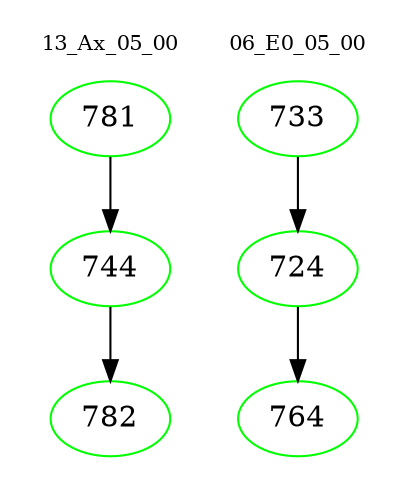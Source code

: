 digraph{
subgraph cluster_0 {
color = white
label = "13_Ax_05_00";
fontsize=10;
T0_781 [label="781", color="green"]
T0_781 -> T0_744 [color="black"]
T0_744 [label="744", color="green"]
T0_744 -> T0_782 [color="black"]
T0_782 [label="782", color="green"]
}
subgraph cluster_1 {
color = white
label = "06_E0_05_00";
fontsize=10;
T1_733 [label="733", color="green"]
T1_733 -> T1_724 [color="black"]
T1_724 [label="724", color="green"]
T1_724 -> T1_764 [color="black"]
T1_764 [label="764", color="green"]
}
}
